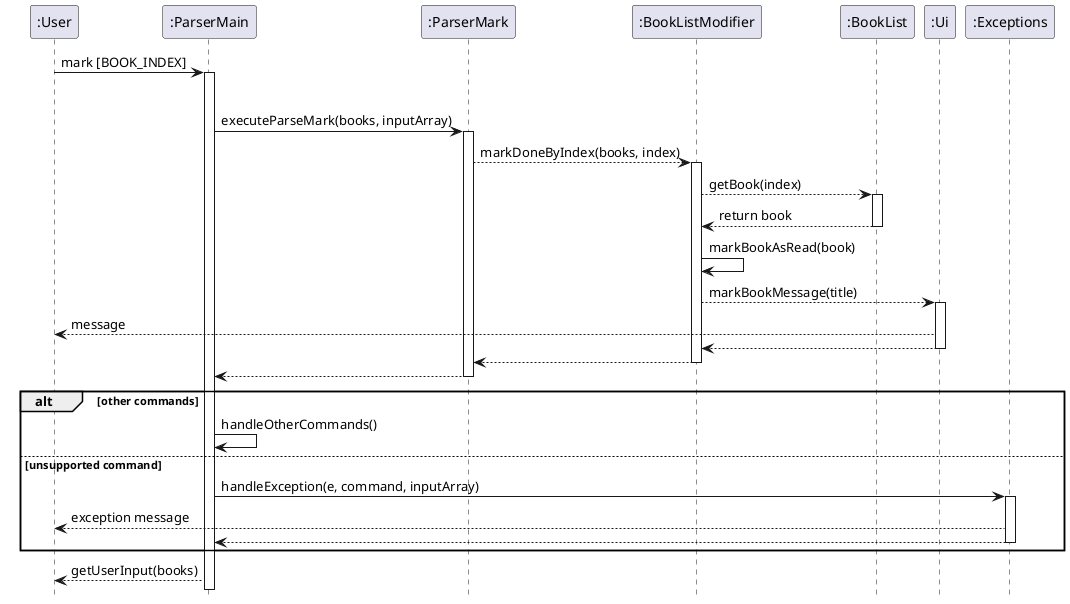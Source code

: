 @startuml
hide footbox
participant ":User" as User
participant ":ParserMain" as ParserMain
participant ":ParserMark" as ParserMark
participant ":BookListModifier" as BookListModifier
participant ":BookList" as BookList
participant ":Ui" as Ui
participant ":Exceptions" as Exceptions

User -> ParserMain : mark [BOOK_INDEX]
activate ParserMain

alt input is MARK_COMMAND
    ParserMain -> ParserMark : executeParseMark(books, inputArray)
    activate ParserMark
    ParserMark --> BookListModifier : markDoneByIndex(books, index)
    activate BookListModifier
    BookListModifier --> BookList: getBook(index)
    activate BookList
    BookList --> BookListModifier : return book
    deactivate BookList
    BookListModifier -> BookListModifier : markBookAsRead(book)
    BookListModifier --> Ui : markBookMessage(title)
    activate Ui
    Ui --> User : message
    Ui --> BookListModifier
    deactivate Ui
    BookListModifier --> ParserMark
    deactivate BookListModifier
    ParserMark --> ParserMain
    deactivate ParserMark
alt other commands
    ParserMain -> ParserMain : handleOtherCommands()
else unsupported command
    ParserMain -> Exceptions : handleException(e, command, inputArray)
    activate Exceptions
    Exceptions --> User : exception message
    Exceptions --> ParserMain
    deactivate Exceptions
end

ParserMain --> User : getUserInput(books)

@enduml
